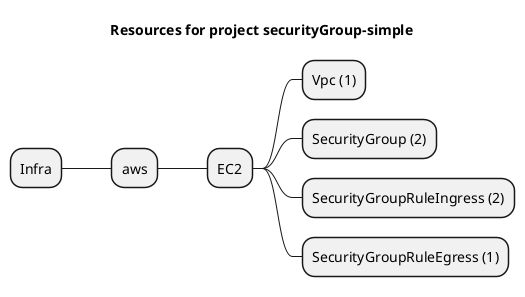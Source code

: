 @startmindmap
title Resources for project securityGroup-simple
skinparam monochrome true
+ Infra
++ aws
+++ EC2
++++ Vpc (1)
++++ SecurityGroup (2)
++++ SecurityGroupRuleIngress (2)
++++ SecurityGroupRuleEgress (1)
@endmindmap
